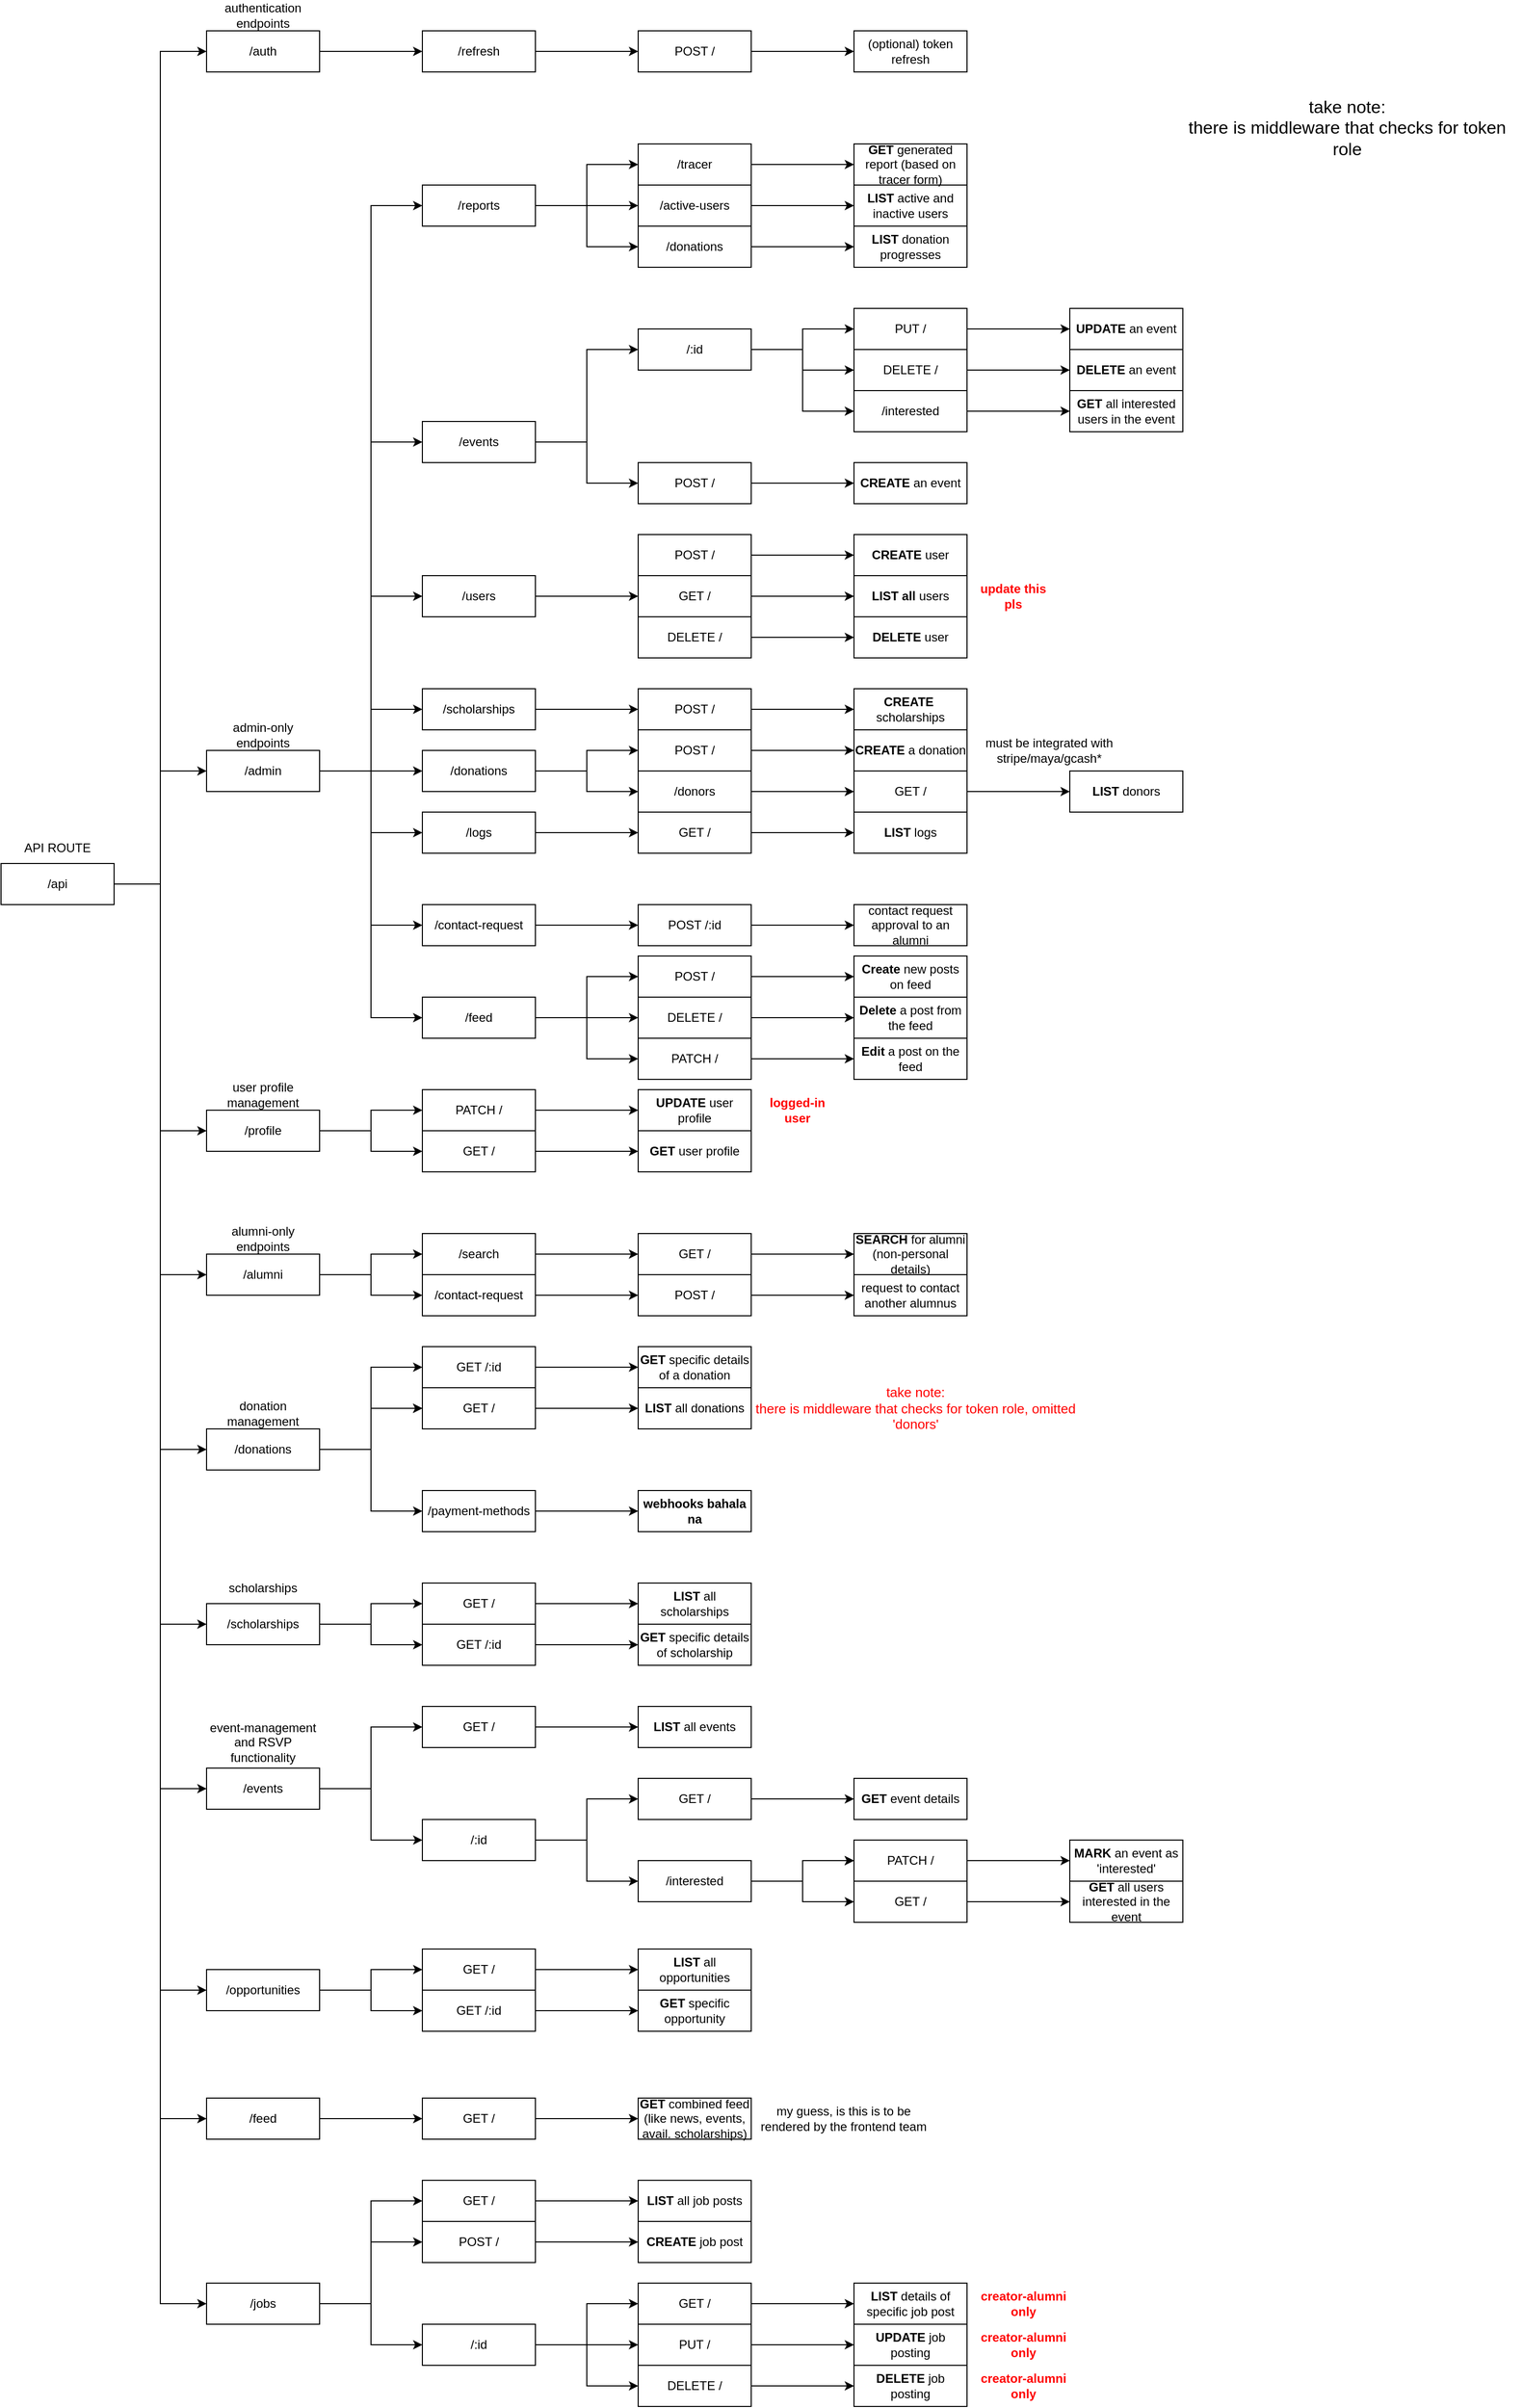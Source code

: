 <mxfile version="26.1.0">
  <diagram name="Page-1" id="yUIQEgfvc2s9LK88B_hY">
    <mxGraphModel grid="1" page="1" gridSize="10" guides="1" tooltips="1" connect="1" arrows="1" fold="1" pageScale="1" pageWidth="1169" pageHeight="1654" background="#ffffff" math="0" shadow="0">
      <root>
        <mxCell id="0" />
        <mxCell id="1" parent="0" />
        <mxCell id="hVGOTODoxINfF2BipViN-5" style="edgeStyle=orthogonalEdgeStyle;rounded=0;orthogonalLoop=1;jettySize=auto;html=1;entryX=0;entryY=0.5;entryDx=0;entryDy=0;" edge="1" parent="1" source="T10AydhiS3elsxW2Z5b7-1" target="hVGOTODoxINfF2BipViN-4">
          <mxGeometry relative="1" as="geometry" />
        </mxCell>
        <mxCell id="hVGOTODoxINfF2BipViN-11" style="edgeStyle=orthogonalEdgeStyle;rounded=0;orthogonalLoop=1;jettySize=auto;html=1;entryX=0;entryY=0.5;entryDx=0;entryDy=0;" edge="1" parent="1" source="T10AydhiS3elsxW2Z5b7-1" target="hVGOTODoxINfF2BipViN-10">
          <mxGeometry relative="1" as="geometry" />
        </mxCell>
        <mxCell id="hVGOTODoxINfF2BipViN-37" style="edgeStyle=orthogonalEdgeStyle;rounded=0;orthogonalLoop=1;jettySize=auto;html=1;entryX=0;entryY=0.5;entryDx=0;entryDy=0;" edge="1" parent="1" source="T10AydhiS3elsxW2Z5b7-1" target="hVGOTODoxINfF2BipViN-36">
          <mxGeometry relative="1" as="geometry" />
        </mxCell>
        <mxCell id="hVGOTODoxINfF2BipViN-50" style="edgeStyle=orthogonalEdgeStyle;rounded=0;orthogonalLoop=1;jettySize=auto;html=1;entryX=0;entryY=0.5;entryDx=0;entryDy=0;" edge="1" parent="1" source="T10AydhiS3elsxW2Z5b7-1" target="hVGOTODoxINfF2BipViN-49">
          <mxGeometry relative="1" as="geometry" />
        </mxCell>
        <mxCell id="hVGOTODoxINfF2BipViN-64" style="edgeStyle=orthogonalEdgeStyle;rounded=0;orthogonalLoop=1;jettySize=auto;html=1;entryX=0;entryY=0.5;entryDx=0;entryDy=0;" edge="1" parent="1" source="T10AydhiS3elsxW2Z5b7-1" target="hVGOTODoxINfF2BipViN-63">
          <mxGeometry relative="1" as="geometry" />
        </mxCell>
        <mxCell id="hVGOTODoxINfF2BipViN-71" style="edgeStyle=orthogonalEdgeStyle;rounded=0;orthogonalLoop=1;jettySize=auto;html=1;entryX=0;entryY=0.5;entryDx=0;entryDy=0;" edge="1" parent="1" source="T10AydhiS3elsxW2Z5b7-1" target="hVGOTODoxINfF2BipViN-70">
          <mxGeometry relative="1" as="geometry" />
        </mxCell>
        <mxCell id="hVGOTODoxINfF2BipViN-77" style="edgeStyle=orthogonalEdgeStyle;rounded=0;orthogonalLoop=1;jettySize=auto;html=1;entryX=0;entryY=0.5;entryDx=0;entryDy=0;" edge="1" parent="1" source="T10AydhiS3elsxW2Z5b7-1" target="hVGOTODoxINfF2BipViN-76">
          <mxGeometry relative="1" as="geometry" />
        </mxCell>
        <mxCell id="hVGOTODoxINfF2BipViN-131" style="edgeStyle=orthogonalEdgeStyle;rounded=0;orthogonalLoop=1;jettySize=auto;html=1;entryX=0;entryY=0.5;entryDx=0;entryDy=0;" edge="1" parent="1" source="T10AydhiS3elsxW2Z5b7-1" target="hVGOTODoxINfF2BipViN-130">
          <mxGeometry relative="1" as="geometry" />
        </mxCell>
        <mxCell id="UjGFcuD4_al9Obdkl1Zw-145" style="edgeStyle=orthogonalEdgeStyle;rounded=0;orthogonalLoop=1;jettySize=auto;html=1;entryX=0;entryY=0.5;entryDx=0;entryDy=0;" edge="1" parent="1" source="T10AydhiS3elsxW2Z5b7-1" target="UjGFcuD4_al9Obdkl1Zw-119">
          <mxGeometry relative="1" as="geometry" />
        </mxCell>
        <mxCell id="6eAS-rSXsgbbfSDariZx-42" style="edgeStyle=orthogonalEdgeStyle;rounded=0;orthogonalLoop=1;jettySize=auto;html=1;entryX=0;entryY=0.5;entryDx=0;entryDy=0;" edge="1" parent="1" source="T10AydhiS3elsxW2Z5b7-1" target="6eAS-rSXsgbbfSDariZx-41">
          <mxGeometry relative="1" as="geometry" />
        </mxCell>
        <mxCell id="T10AydhiS3elsxW2Z5b7-1" value="/api" style="rounded=0;whiteSpace=wrap;html=1;" vertex="1" parent="1">
          <mxGeometry x="-850" y="470" width="110" height="40" as="geometry" />
        </mxCell>
        <mxCell id="T10AydhiS3elsxW2Z5b7-48" value="API ROUTE" style="text;html=1;align=center;verticalAlign=middle;whiteSpace=wrap;rounded=0;" vertex="1" parent="1">
          <mxGeometry x="-840" y="440" width="90" height="30" as="geometry" />
        </mxCell>
        <mxCell id="hVGOTODoxINfF2BipViN-7" style="edgeStyle=orthogonalEdgeStyle;rounded=0;orthogonalLoop=1;jettySize=auto;html=1;entryX=0;entryY=0.5;entryDx=0;entryDy=0;" edge="1" parent="1" source="hVGOTODoxINfF2BipViN-4" target="hVGOTODoxINfF2BipViN-6">
          <mxGeometry relative="1" as="geometry" />
        </mxCell>
        <mxCell id="hVGOTODoxINfF2BipViN-4" value="/auth" style="rounded=0;whiteSpace=wrap;html=1;" vertex="1" parent="1">
          <mxGeometry x="-650" y="-340" width="110" height="40" as="geometry" />
        </mxCell>
        <mxCell id="hVGOTODoxINfF2BipViN-9" style="edgeStyle=orthogonalEdgeStyle;rounded=0;orthogonalLoop=1;jettySize=auto;html=1;entryX=0;entryY=0.5;entryDx=0;entryDy=0;" edge="1" parent="1" source="hVGOTODoxINfF2BipViN-6" target="hVGOTODoxINfF2BipViN-8">
          <mxGeometry relative="1" as="geometry" />
        </mxCell>
        <mxCell id="hVGOTODoxINfF2BipViN-6" value="/refresh" style="rounded=0;whiteSpace=wrap;html=1;" vertex="1" parent="1">
          <mxGeometry x="-440" y="-340" width="110" height="40" as="geometry" />
        </mxCell>
        <mxCell id="UjGFcuD4_al9Obdkl1Zw-31" style="edgeStyle=orthogonalEdgeStyle;rounded=0;orthogonalLoop=1;jettySize=auto;html=1;entryX=0;entryY=0.5;entryDx=0;entryDy=0;" edge="1" parent="1" source="hVGOTODoxINfF2BipViN-8" target="UjGFcuD4_al9Obdkl1Zw-19">
          <mxGeometry relative="1" as="geometry" />
        </mxCell>
        <mxCell id="hVGOTODoxINfF2BipViN-8" value="POST /" style="rounded=0;whiteSpace=wrap;html=1;" vertex="1" parent="1">
          <mxGeometry x="-230" y="-340" width="110" height="40" as="geometry" />
        </mxCell>
        <mxCell id="hVGOTODoxINfF2BipViN-18" style="edgeStyle=orthogonalEdgeStyle;rounded=0;orthogonalLoop=1;jettySize=auto;html=1;entryX=0;entryY=0.5;entryDx=0;entryDy=0;" edge="1" parent="1" source="hVGOTODoxINfF2BipViN-10" target="hVGOTODoxINfF2BipViN-14">
          <mxGeometry relative="1" as="geometry" />
        </mxCell>
        <mxCell id="hVGOTODoxINfF2BipViN-20" style="edgeStyle=orthogonalEdgeStyle;rounded=0;orthogonalLoop=1;jettySize=auto;html=1;entryX=0;entryY=0.5;entryDx=0;entryDy=0;" edge="1" parent="1" source="hVGOTODoxINfF2BipViN-10" target="hVGOTODoxINfF2BipViN-13">
          <mxGeometry relative="1" as="geometry" />
        </mxCell>
        <mxCell id="hVGOTODoxINfF2BipViN-21" style="edgeStyle=orthogonalEdgeStyle;rounded=0;orthogonalLoop=1;jettySize=auto;html=1;entryX=0;entryY=0.5;entryDx=0;entryDy=0;" edge="1" parent="1" source="hVGOTODoxINfF2BipViN-10" target="hVGOTODoxINfF2BipViN-16">
          <mxGeometry relative="1" as="geometry" />
        </mxCell>
        <mxCell id="hVGOTODoxINfF2BipViN-22" style="edgeStyle=orthogonalEdgeStyle;rounded=0;orthogonalLoop=1;jettySize=auto;html=1;entryX=0;entryY=0.5;entryDx=0;entryDy=0;" edge="1" parent="1" source="hVGOTODoxINfF2BipViN-10" target="hVGOTODoxINfF2BipViN-12">
          <mxGeometry relative="1" as="geometry" />
        </mxCell>
        <mxCell id="6eAS-rSXsgbbfSDariZx-20" style="edgeStyle=orthogonalEdgeStyle;rounded=0;orthogonalLoop=1;jettySize=auto;html=1;entryX=0;entryY=0.5;entryDx=0;entryDy=0;" edge="1" parent="1" source="hVGOTODoxINfF2BipViN-10" target="6eAS-rSXsgbbfSDariZx-12">
          <mxGeometry relative="1" as="geometry" />
        </mxCell>
        <mxCell id="6eAS-rSXsgbbfSDariZx-58" style="edgeStyle=orthogonalEdgeStyle;rounded=0;orthogonalLoop=1;jettySize=auto;html=1;entryX=0;entryY=0.5;entryDx=0;entryDy=0;" edge="1" parent="1" source="hVGOTODoxINfF2BipViN-10" target="m8gKNEmONUlcwkdyX2eR-1">
          <mxGeometry relative="1" as="geometry" />
        </mxCell>
        <mxCell id="6eAS-rSXsgbbfSDariZx-102" style="edgeStyle=orthogonalEdgeStyle;rounded=0;orthogonalLoop=1;jettySize=auto;html=1;entryX=0;entryY=0.5;entryDx=0;entryDy=0;" edge="1" parent="1" source="hVGOTODoxINfF2BipViN-10" target="hVGOTODoxINfF2BipViN-29">
          <mxGeometry relative="1" as="geometry" />
        </mxCell>
        <mxCell id="hVGOTODoxINfF2BipViN-10" value="/admin" style="rounded=0;whiteSpace=wrap;html=1;" vertex="1" parent="1">
          <mxGeometry x="-650" y="360" width="110" height="40" as="geometry" />
        </mxCell>
        <mxCell id="hVGOTODoxINfF2BipViN-30" style="edgeStyle=orthogonalEdgeStyle;rounded=0;orthogonalLoop=1;jettySize=auto;html=1;entryX=0;entryY=0.5;entryDx=0;entryDy=0;" edge="1" parent="1" source="hVGOTODoxINfF2BipViN-12" target="hVGOTODoxINfF2BipViN-24">
          <mxGeometry relative="1" as="geometry" />
        </mxCell>
        <mxCell id="hVGOTODoxINfF2BipViN-12" value="/users" style="rounded=0;whiteSpace=wrap;html=1;" vertex="1" parent="1">
          <mxGeometry x="-440" y="190" width="110" height="40" as="geometry" />
        </mxCell>
        <mxCell id="hVGOTODoxINfF2BipViN-31" style="edgeStyle=orthogonalEdgeStyle;rounded=0;orthogonalLoop=1;jettySize=auto;html=1;entryX=0;entryY=0.5;entryDx=0;entryDy=0;" edge="1" parent="1" source="hVGOTODoxINfF2BipViN-13" target="hVGOTODoxINfF2BipViN-25">
          <mxGeometry relative="1" as="geometry" />
        </mxCell>
        <mxCell id="hVGOTODoxINfF2BipViN-13" value="/scholarships" style="rounded=0;whiteSpace=wrap;html=1;" vertex="1" parent="1">
          <mxGeometry x="-440" y="300" width="110" height="40" as="geometry" />
        </mxCell>
        <mxCell id="hVGOTODoxINfF2BipViN-32" style="edgeStyle=orthogonalEdgeStyle;rounded=0;orthogonalLoop=1;jettySize=auto;html=1;entryX=0;entryY=0.5;entryDx=0;entryDy=0;" edge="1" parent="1" source="hVGOTODoxINfF2BipViN-14" target="hVGOTODoxINfF2BipViN-26">
          <mxGeometry relative="1" as="geometry">
            <Array as="points">
              <mxPoint x="-280" y="380" />
              <mxPoint x="-280" y="360" />
            </Array>
          </mxGeometry>
        </mxCell>
        <mxCell id="6eAS-rSXsgbbfSDariZx-32" value="" style="edgeStyle=orthogonalEdgeStyle;rounded=0;orthogonalLoop=1;jettySize=auto;html=1;" edge="1" parent="1" source="hVGOTODoxINfF2BipViN-14" target="uroW6-iMwtDGp5xmQX57-1">
          <mxGeometry relative="1" as="geometry" />
        </mxCell>
        <mxCell id="hVGOTODoxINfF2BipViN-14" value="/donations" style="rounded=0;whiteSpace=wrap;html=1;" vertex="1" parent="1">
          <mxGeometry x="-440" y="360" width="110" height="40" as="geometry" />
        </mxCell>
        <mxCell id="6eAS-rSXsgbbfSDariZx-34" style="edgeStyle=orthogonalEdgeStyle;rounded=0;orthogonalLoop=1;jettySize=auto;html=1;" edge="1" parent="1" source="hVGOTODoxINfF2BipViN-16" target="hVGOTODoxINfF2BipViN-28">
          <mxGeometry relative="1" as="geometry" />
        </mxCell>
        <mxCell id="hVGOTODoxINfF2BipViN-16" value="/logs" style="rounded=0;whiteSpace=wrap;html=1;" vertex="1" parent="1">
          <mxGeometry x="-440" y="420" width="110" height="40" as="geometry" />
        </mxCell>
        <mxCell id="UjGFcuD4_al9Obdkl1Zw-26" style="edgeStyle=orthogonalEdgeStyle;rounded=0;orthogonalLoop=1;jettySize=auto;html=1;entryX=0;entryY=0.5;entryDx=0;entryDy=0;" edge="1" parent="1" source="hVGOTODoxINfF2BipViN-24" target="UjGFcuD4_al9Obdkl1Zw-21">
          <mxGeometry relative="1" as="geometry" />
        </mxCell>
        <mxCell id="hVGOTODoxINfF2BipViN-24" value="GET /" style="rounded=0;whiteSpace=wrap;html=1;" vertex="1" parent="1">
          <mxGeometry x="-230" y="190" width="110" height="40" as="geometry" />
        </mxCell>
        <mxCell id="UjGFcuD4_al9Obdkl1Zw-27" style="edgeStyle=orthogonalEdgeStyle;rounded=0;orthogonalLoop=1;jettySize=auto;html=1;entryX=0;entryY=0.5;entryDx=0;entryDy=0;" edge="1" parent="1" source="hVGOTODoxINfF2BipViN-25" target="UjGFcuD4_al9Obdkl1Zw-22">
          <mxGeometry relative="1" as="geometry" />
        </mxCell>
        <mxCell id="hVGOTODoxINfF2BipViN-25" value="POST /" style="rounded=0;whiteSpace=wrap;html=1;" vertex="1" parent="1">
          <mxGeometry x="-230" y="300" width="110" height="40" as="geometry" />
        </mxCell>
        <mxCell id="UjGFcuD4_al9Obdkl1Zw-28" style="edgeStyle=orthogonalEdgeStyle;rounded=0;orthogonalLoop=1;jettySize=auto;html=1;entryX=0;entryY=0.5;entryDx=0;entryDy=0;" edge="1" parent="1" source="hVGOTODoxINfF2BipViN-26" target="UjGFcuD4_al9Obdkl1Zw-23">
          <mxGeometry relative="1" as="geometry" />
        </mxCell>
        <mxCell id="hVGOTODoxINfF2BipViN-26" value="POST /" style="rounded=0;whiteSpace=wrap;html=1;" vertex="1" parent="1">
          <mxGeometry x="-230" y="340" width="110" height="40" as="geometry" />
        </mxCell>
        <mxCell id="UjGFcuD4_al9Obdkl1Zw-29" style="edgeStyle=orthogonalEdgeStyle;rounded=0;orthogonalLoop=1;jettySize=auto;html=1;entryX=0;entryY=0.5;entryDx=0;entryDy=0;" edge="1" parent="1" source="hVGOTODoxINfF2BipViN-27" target="UjGFcuD4_al9Obdkl1Zw-24">
          <mxGeometry relative="1" as="geometry" />
        </mxCell>
        <mxCell id="hVGOTODoxINfF2BipViN-27" value="GET /" style="rounded=0;whiteSpace=wrap;html=1;" vertex="1" parent="1">
          <mxGeometry x="-20" y="380" width="110" height="40" as="geometry" />
        </mxCell>
        <mxCell id="UjGFcuD4_al9Obdkl1Zw-30" style="edgeStyle=orthogonalEdgeStyle;rounded=0;orthogonalLoop=1;jettySize=auto;html=1;entryX=0;entryY=0.5;entryDx=0;entryDy=0;" edge="1" parent="1" source="hVGOTODoxINfF2BipViN-28" target="UjGFcuD4_al9Obdkl1Zw-25">
          <mxGeometry relative="1" as="geometry" />
        </mxCell>
        <mxCell id="hVGOTODoxINfF2BipViN-28" value="GET /" style="rounded=0;whiteSpace=wrap;html=1;" vertex="1" parent="1">
          <mxGeometry x="-230" y="420" width="110" height="40" as="geometry" />
        </mxCell>
        <mxCell id="UjGFcuD4_al9Obdkl1Zw-17" style="edgeStyle=orthogonalEdgeStyle;rounded=0;orthogonalLoop=1;jettySize=auto;html=1;" edge="1" parent="1" source="hVGOTODoxINfF2BipViN-29" target="UjGFcuD4_al9Obdkl1Zw-15">
          <mxGeometry relative="1" as="geometry" />
        </mxCell>
        <mxCell id="hVGOTODoxINfF2BipViN-29" value="/contact-request" style="rounded=0;whiteSpace=wrap;html=1;" vertex="1" parent="1">
          <mxGeometry x="-440" y="510" width="110" height="40" as="geometry" />
        </mxCell>
        <mxCell id="6eAS-rSXsgbbfSDariZx-72" style="edgeStyle=orthogonalEdgeStyle;rounded=0;orthogonalLoop=1;jettySize=auto;html=1;entryX=0;entryY=0.5;entryDx=0;entryDy=0;" edge="1" parent="1" source="hVGOTODoxINfF2BipViN-36" target="hVGOTODoxINfF2BipViN-45">
          <mxGeometry relative="1" as="geometry" />
        </mxCell>
        <mxCell id="6eAS-rSXsgbbfSDariZx-73" style="edgeStyle=orthogonalEdgeStyle;rounded=0;orthogonalLoop=1;jettySize=auto;html=1;entryX=0;entryY=0.5;entryDx=0;entryDy=0;" edge="1" parent="1" source="hVGOTODoxINfF2BipViN-36" target="6eAS-rSXsgbbfSDariZx-38">
          <mxGeometry relative="1" as="geometry" />
        </mxCell>
        <mxCell id="hVGOTODoxINfF2BipViN-36" value="/profile" style="rounded=0;whiteSpace=wrap;html=1;" vertex="1" parent="1">
          <mxGeometry x="-650" y="710" width="110" height="40" as="geometry" />
        </mxCell>
        <mxCell id="hVGOTODoxINfF2BipViN-38" value="authentication endpoints" style="text;html=1;align=center;verticalAlign=middle;whiteSpace=wrap;rounded=0;" vertex="1" parent="1">
          <mxGeometry x="-640" y="-370" width="90" height="30" as="geometry" />
        </mxCell>
        <mxCell id="hVGOTODoxINfF2BipViN-39" value="admin-only endpoints" style="text;html=1;align=center;verticalAlign=middle;whiteSpace=wrap;rounded=0;" vertex="1" parent="1">
          <mxGeometry x="-640" y="330" width="90" height="30" as="geometry" />
        </mxCell>
        <mxCell id="hVGOTODoxINfF2BipViN-40" value="user profile management" style="text;html=1;align=center;verticalAlign=middle;whiteSpace=wrap;rounded=0;" vertex="1" parent="1">
          <mxGeometry x="-640" y="680" width="90" height="30" as="geometry" />
        </mxCell>
        <mxCell id="UjGFcuD4_al9Obdkl1Zw-36" value="" style="edgeStyle=orthogonalEdgeStyle;rounded=0;orthogonalLoop=1;jettySize=auto;html=1;" edge="1" parent="1" source="hVGOTODoxINfF2BipViN-45" target="UjGFcuD4_al9Obdkl1Zw-34">
          <mxGeometry relative="1" as="geometry" />
        </mxCell>
        <mxCell id="hVGOTODoxINfF2BipViN-45" value="PATCH /" style="rounded=0;whiteSpace=wrap;html=1;" vertex="1" parent="1">
          <mxGeometry x="-440" y="690" width="110" height="40" as="geometry" />
        </mxCell>
        <mxCell id="hVGOTODoxINfF2BipViN-56" value="" style="edgeStyle=orthogonalEdgeStyle;rounded=0;orthogonalLoop=1;jettySize=auto;html=1;" edge="1" parent="1" source="hVGOTODoxINfF2BipViN-49" target="hVGOTODoxINfF2BipViN-52">
          <mxGeometry relative="1" as="geometry" />
        </mxCell>
        <mxCell id="hVGOTODoxINfF2BipViN-57" style="edgeStyle=orthogonalEdgeStyle;rounded=0;orthogonalLoop=1;jettySize=auto;html=1;entryX=0;entryY=0.5;entryDx=0;entryDy=0;" edge="1" parent="1" source="hVGOTODoxINfF2BipViN-49" target="hVGOTODoxINfF2BipViN-51">
          <mxGeometry relative="1" as="geometry" />
        </mxCell>
        <mxCell id="hVGOTODoxINfF2BipViN-49" value="/alumni" style="rounded=0;whiteSpace=wrap;html=1;" vertex="1" parent="1">
          <mxGeometry x="-650" y="850" width="110" height="40" as="geometry" />
        </mxCell>
        <mxCell id="hVGOTODoxINfF2BipViN-59" value="" style="edgeStyle=orthogonalEdgeStyle;rounded=0;orthogonalLoop=1;jettySize=auto;html=1;" edge="1" parent="1" source="hVGOTODoxINfF2BipViN-51" target="hVGOTODoxINfF2BipViN-58">
          <mxGeometry relative="1" as="geometry" />
        </mxCell>
        <mxCell id="hVGOTODoxINfF2BipViN-51" value="/search" style="rounded=0;whiteSpace=wrap;html=1;" vertex="1" parent="1">
          <mxGeometry x="-440" y="830" width="110" height="40" as="geometry" />
        </mxCell>
        <mxCell id="hVGOTODoxINfF2BipViN-62" value="" style="edgeStyle=orthogonalEdgeStyle;rounded=0;orthogonalLoop=1;jettySize=auto;html=1;" edge="1" parent="1" source="hVGOTODoxINfF2BipViN-52" target="hVGOTODoxINfF2BipViN-61">
          <mxGeometry relative="1" as="geometry" />
        </mxCell>
        <mxCell id="hVGOTODoxINfF2BipViN-52" value="/contact-request" style="rounded=0;whiteSpace=wrap;html=1;" vertex="1" parent="1">
          <mxGeometry x="-440" y="870" width="110" height="40" as="geometry" />
        </mxCell>
        <mxCell id="UjGFcuD4_al9Obdkl1Zw-39" style="edgeStyle=orthogonalEdgeStyle;rounded=0;orthogonalLoop=1;jettySize=auto;html=1;entryX=0;entryY=0.5;entryDx=0;entryDy=0;" edge="1" parent="1" source="hVGOTODoxINfF2BipViN-58" target="hVGOTODoxINfF2BipViN-101">
          <mxGeometry relative="1" as="geometry" />
        </mxCell>
        <mxCell id="hVGOTODoxINfF2BipViN-58" value="GET /" style="rounded=0;whiteSpace=wrap;html=1;" vertex="1" parent="1">
          <mxGeometry x="-230" y="830" width="110" height="40" as="geometry" />
        </mxCell>
        <mxCell id="UjGFcuD4_al9Obdkl1Zw-41" style="edgeStyle=orthogonalEdgeStyle;rounded=0;orthogonalLoop=1;jettySize=auto;html=1;entryX=0;entryY=0.5;entryDx=0;entryDy=0;" edge="1" parent="1" source="hVGOTODoxINfF2BipViN-61" target="UjGFcuD4_al9Obdkl1Zw-40">
          <mxGeometry relative="1" as="geometry" />
        </mxCell>
        <mxCell id="hVGOTODoxINfF2BipViN-61" value="POST /" style="rounded=0;whiteSpace=wrap;html=1;" vertex="1" parent="1">
          <mxGeometry x="-230" y="870" width="110" height="40" as="geometry" />
        </mxCell>
        <mxCell id="hVGOTODoxINfF2BipViN-68" style="edgeStyle=orthogonalEdgeStyle;rounded=0;orthogonalLoop=1;jettySize=auto;html=1;entryX=0;entryY=0.5;entryDx=0;entryDy=0;" edge="1" parent="1" source="hVGOTODoxINfF2BipViN-63" target="hVGOTODoxINfF2BipViN-67">
          <mxGeometry relative="1" as="geometry" />
        </mxCell>
        <mxCell id="UjGFcuD4_al9Obdkl1Zw-50" style="edgeStyle=orthogonalEdgeStyle;rounded=0;orthogonalLoop=1;jettySize=auto;html=1;entryX=0;entryY=0.5;entryDx=0;entryDy=0;" edge="1" parent="1" source="hVGOTODoxINfF2BipViN-63" target="UjGFcuD4_al9Obdkl1Zw-49">
          <mxGeometry relative="1" as="geometry" />
        </mxCell>
        <mxCell id="6eAS-rSXsgbbfSDariZx-4" value="" style="edgeStyle=orthogonalEdgeStyle;rounded=0;orthogonalLoop=1;jettySize=auto;html=1;" edge="1" parent="1" source="hVGOTODoxINfF2BipViN-63" target="UjGFcuD4_al9Obdkl1Zw-49">
          <mxGeometry relative="1" as="geometry" />
        </mxCell>
        <mxCell id="6eAS-rSXsgbbfSDariZx-53" style="edgeStyle=orthogonalEdgeStyle;rounded=0;orthogonalLoop=1;jettySize=auto;html=1;entryX=0;entryY=0.5;entryDx=0;entryDy=0;" edge="1" parent="1" source="hVGOTODoxINfF2BipViN-63" target="6eAS-rSXsgbbfSDariZx-3">
          <mxGeometry relative="1" as="geometry" />
        </mxCell>
        <mxCell id="hVGOTODoxINfF2BipViN-63" value="/donations" style="rounded=0;whiteSpace=wrap;html=1;" vertex="1" parent="1">
          <mxGeometry x="-650" y="1020" width="110" height="40" as="geometry" />
        </mxCell>
        <mxCell id="UjGFcuD4_al9Obdkl1Zw-47" value="" style="edgeStyle=orthogonalEdgeStyle;rounded=0;orthogonalLoop=1;jettySize=auto;html=1;" edge="1" parent="1" source="hVGOTODoxINfF2BipViN-67" target="UjGFcuD4_al9Obdkl1Zw-46">
          <mxGeometry relative="1" as="geometry" />
        </mxCell>
        <mxCell id="hVGOTODoxINfF2BipViN-67" value="GET /:id" style="rounded=0;whiteSpace=wrap;html=1;" vertex="1" parent="1">
          <mxGeometry x="-440" y="940" width="110" height="40" as="geometry" />
        </mxCell>
        <mxCell id="hVGOTODoxINfF2BipViN-74" style="edgeStyle=orthogonalEdgeStyle;rounded=0;orthogonalLoop=1;jettySize=auto;html=1;" edge="1" parent="1" source="hVGOTODoxINfF2BipViN-70" target="hVGOTODoxINfF2BipViN-72">
          <mxGeometry relative="1" as="geometry" />
        </mxCell>
        <mxCell id="hVGOTODoxINfF2BipViN-75" style="edgeStyle=orthogonalEdgeStyle;rounded=0;orthogonalLoop=1;jettySize=auto;html=1;" edge="1" parent="1" source="hVGOTODoxINfF2BipViN-70" target="hVGOTODoxINfF2BipViN-73">
          <mxGeometry relative="1" as="geometry" />
        </mxCell>
        <mxCell id="hVGOTODoxINfF2BipViN-70" value="/scholarships" style="rounded=0;whiteSpace=wrap;html=1;" vertex="1" parent="1">
          <mxGeometry x="-650" y="1190" width="110" height="40" as="geometry" />
        </mxCell>
        <mxCell id="UjGFcuD4_al9Obdkl1Zw-58" value="" style="edgeStyle=orthogonalEdgeStyle;rounded=0;orthogonalLoop=1;jettySize=auto;html=1;" edge="1" parent="1" source="hVGOTODoxINfF2BipViN-72" target="UjGFcuD4_al9Obdkl1Zw-57">
          <mxGeometry relative="1" as="geometry" />
        </mxCell>
        <mxCell id="hVGOTODoxINfF2BipViN-72" value="GET /" style="rounded=0;whiteSpace=wrap;html=1;" vertex="1" parent="1">
          <mxGeometry x="-440" y="1170" width="110" height="40" as="geometry" />
        </mxCell>
        <mxCell id="UjGFcuD4_al9Obdkl1Zw-60" style="edgeStyle=orthogonalEdgeStyle;rounded=0;orthogonalLoop=1;jettySize=auto;html=1;entryX=0;entryY=0.5;entryDx=0;entryDy=0;" edge="1" parent="1" source="hVGOTODoxINfF2BipViN-73" target="UjGFcuD4_al9Obdkl1Zw-59">
          <mxGeometry relative="1" as="geometry" />
        </mxCell>
        <mxCell id="hVGOTODoxINfF2BipViN-73" value="GET /:id" style="rounded=0;whiteSpace=wrap;html=1;" vertex="1" parent="1">
          <mxGeometry x="-440" y="1210" width="110" height="40" as="geometry" />
        </mxCell>
        <mxCell id="hVGOTODoxINfF2BipViN-82" value="" style="edgeStyle=orthogonalEdgeStyle;rounded=0;orthogonalLoop=1;jettySize=auto;html=1;entryX=0;entryY=0.5;entryDx=0;entryDy=0;" edge="1" parent="1" source="hVGOTODoxINfF2BipViN-76" target="hVGOTODoxINfF2BipViN-81">
          <mxGeometry relative="1" as="geometry" />
        </mxCell>
        <mxCell id="hVGOTODoxINfF2BipViN-84" style="edgeStyle=orthogonalEdgeStyle;rounded=0;orthogonalLoop=1;jettySize=auto;html=1;entryX=0;entryY=0.5;entryDx=0;entryDy=0;" edge="1" parent="1" source="hVGOTODoxINfF2BipViN-76" target="hVGOTODoxINfF2BipViN-79">
          <mxGeometry relative="1" as="geometry">
            <Array as="points">
              <mxPoint x="-490" y="1370" />
              <mxPoint x="-490" y="1310" />
            </Array>
          </mxGeometry>
        </mxCell>
        <mxCell id="hVGOTODoxINfF2BipViN-76" value="/events" style="rounded=0;whiteSpace=wrap;html=1;" vertex="1" parent="1">
          <mxGeometry x="-650" y="1350" width="110" height="40" as="geometry" />
        </mxCell>
        <mxCell id="hVGOTODoxINfF2BipViN-78" value="event-management and RSVP functionality" style="text;html=1;align=center;verticalAlign=middle;whiteSpace=wrap;rounded=0;" vertex="1" parent="1">
          <mxGeometry x="-650" y="1300" width="110" height="50" as="geometry" />
        </mxCell>
        <mxCell id="UjGFcuD4_al9Obdkl1Zw-62" value="" style="edgeStyle=orthogonalEdgeStyle;rounded=0;orthogonalLoop=1;jettySize=auto;html=1;" edge="1" parent="1" source="hVGOTODoxINfF2BipViN-79" target="UjGFcuD4_al9Obdkl1Zw-61">
          <mxGeometry relative="1" as="geometry" />
        </mxCell>
        <mxCell id="hVGOTODoxINfF2BipViN-79" value="GET /" style="rounded=0;whiteSpace=wrap;html=1;" vertex="1" parent="1">
          <mxGeometry x="-440" y="1290" width="110" height="40" as="geometry" />
        </mxCell>
        <mxCell id="hVGOTODoxINfF2BipViN-96" style="edgeStyle=orthogonalEdgeStyle;rounded=0;orthogonalLoop=1;jettySize=auto;html=1;entryX=0;entryY=0.5;entryDx=0;entryDy=0;" edge="1" parent="1" source="hVGOTODoxINfF2BipViN-81" target="hVGOTODoxINfF2BipViN-90">
          <mxGeometry relative="1" as="geometry" />
        </mxCell>
        <mxCell id="hVGOTODoxINfF2BipViN-100" style="edgeStyle=orthogonalEdgeStyle;rounded=0;orthogonalLoop=1;jettySize=auto;html=1;entryX=0;entryY=0.5;entryDx=0;entryDy=0;" edge="1" parent="1" source="hVGOTODoxINfF2BipViN-81" target="hVGOTODoxINfF2BipViN-93">
          <mxGeometry relative="1" as="geometry" />
        </mxCell>
        <mxCell id="hVGOTODoxINfF2BipViN-81" value="/:id" style="rounded=0;whiteSpace=wrap;html=1;" vertex="1" parent="1">
          <mxGeometry x="-440" y="1400" width="110" height="40" as="geometry" />
        </mxCell>
        <mxCell id="UjGFcuD4_al9Obdkl1Zw-91" style="edgeStyle=orthogonalEdgeStyle;rounded=0;orthogonalLoop=1;jettySize=auto;html=1;entryX=0;entryY=0.5;entryDx=0;entryDy=0;" edge="1" parent="1" source="hVGOTODoxINfF2BipViN-90" target="UjGFcuD4_al9Obdkl1Zw-90">
          <mxGeometry relative="1" as="geometry" />
        </mxCell>
        <mxCell id="hVGOTODoxINfF2BipViN-90" value="GET /" style="rounded=0;whiteSpace=wrap;html=1;" vertex="1" parent="1">
          <mxGeometry x="-230" y="1360" width="110" height="40" as="geometry" />
        </mxCell>
        <mxCell id="hVGOTODoxINfF2BipViN-104" style="edgeStyle=orthogonalEdgeStyle;rounded=0;orthogonalLoop=1;jettySize=auto;html=1;entryX=0;entryY=0.5;entryDx=0;entryDy=0;" edge="1" parent="1" source="hVGOTODoxINfF2BipViN-93" target="hVGOTODoxINfF2BipViN-102">
          <mxGeometry relative="1" as="geometry" />
        </mxCell>
        <mxCell id="hVGOTODoxINfF2BipViN-105" value="" style="edgeStyle=orthogonalEdgeStyle;rounded=0;orthogonalLoop=1;jettySize=auto;html=1;" edge="1" parent="1" source="hVGOTODoxINfF2BipViN-93" target="hVGOTODoxINfF2BipViN-102">
          <mxGeometry relative="1" as="geometry" />
        </mxCell>
        <mxCell id="hVGOTODoxINfF2BipViN-107" style="edgeStyle=orthogonalEdgeStyle;rounded=0;orthogonalLoop=1;jettySize=auto;html=1;entryX=0;entryY=0.5;entryDx=0;entryDy=0;" edge="1" parent="1" source="hVGOTODoxINfF2BipViN-93" target="hVGOTODoxINfF2BipViN-106">
          <mxGeometry relative="1" as="geometry" />
        </mxCell>
        <mxCell id="hVGOTODoxINfF2BipViN-93" value="/interested" style="rounded=0;whiteSpace=wrap;html=1;" vertex="1" parent="1">
          <mxGeometry x="-230" y="1440" width="110" height="40" as="geometry" />
        </mxCell>
        <mxCell id="hVGOTODoxINfF2BipViN-101" value="&lt;b&gt;SEARCH&lt;/b&gt;&amp;nbsp;for alumni&lt;div&gt;(non-personal details)&lt;/div&gt;" style="rounded=0;whiteSpace=wrap;html=1;" vertex="1" parent="1">
          <mxGeometry x="-20" y="830" width="110" height="40" as="geometry" />
        </mxCell>
        <mxCell id="UjGFcuD4_al9Obdkl1Zw-97" value="" style="edgeStyle=orthogonalEdgeStyle;rounded=0;orthogonalLoop=1;jettySize=auto;html=1;" edge="1" parent="1" source="hVGOTODoxINfF2BipViN-102">
          <mxGeometry relative="1" as="geometry">
            <mxPoint x="190" y="1440" as="targetPoint" />
          </mxGeometry>
        </mxCell>
        <mxCell id="hVGOTODoxINfF2BipViN-102" value="PATCH /" style="rounded=0;whiteSpace=wrap;html=1;" vertex="1" parent="1">
          <mxGeometry x="-20" y="1420" width="110" height="40" as="geometry" />
        </mxCell>
        <mxCell id="UjGFcuD4_al9Obdkl1Zw-99" style="edgeStyle=orthogonalEdgeStyle;rounded=0;orthogonalLoop=1;jettySize=auto;html=1;entryX=0;entryY=0.5;entryDx=0;entryDy=0;" edge="1" parent="1" source="hVGOTODoxINfF2BipViN-106">
          <mxGeometry relative="1" as="geometry">
            <mxPoint x="190" y="1480" as="targetPoint" />
          </mxGeometry>
        </mxCell>
        <mxCell id="hVGOTODoxINfF2BipViN-106" value="GET /" style="rounded=0;whiteSpace=wrap;html=1;" vertex="1" parent="1">
          <mxGeometry x="-20" y="1460" width="110" height="40" as="geometry" />
        </mxCell>
        <mxCell id="UjGFcuD4_al9Obdkl1Zw-1" style="edgeStyle=orthogonalEdgeStyle;rounded=0;orthogonalLoop=1;jettySize=auto;html=1;entryX=0;entryY=0.5;entryDx=0;entryDy=0;" edge="1" parent="1" source="hVGOTODoxINfF2BipViN-130" target="hVGOTODoxINfF2BipViN-132">
          <mxGeometry relative="1" as="geometry" />
        </mxCell>
        <mxCell id="UjGFcuD4_al9Obdkl1Zw-5" style="edgeStyle=orthogonalEdgeStyle;rounded=0;orthogonalLoop=1;jettySize=auto;html=1;entryX=0;entryY=0.5;entryDx=0;entryDy=0;" edge="1" parent="1" source="hVGOTODoxINfF2BipViN-130" target="UjGFcuD4_al9Obdkl1Zw-2">
          <mxGeometry relative="1" as="geometry" />
        </mxCell>
        <mxCell id="UjGFcuD4_al9Obdkl1Zw-6" style="edgeStyle=orthogonalEdgeStyle;rounded=0;orthogonalLoop=1;jettySize=auto;html=1;entryX=0;entryY=0.5;entryDx=0;entryDy=0;" edge="1" parent="1" source="hVGOTODoxINfF2BipViN-130" target="UjGFcuD4_al9Obdkl1Zw-3">
          <mxGeometry relative="1" as="geometry" />
        </mxCell>
        <mxCell id="hVGOTODoxINfF2BipViN-130" value="/jobs" style="rounded=0;whiteSpace=wrap;html=1;" vertex="1" parent="1">
          <mxGeometry x="-650" y="1851" width="110" height="40" as="geometry" />
        </mxCell>
        <mxCell id="UjGFcuD4_al9Obdkl1Zw-133" style="edgeStyle=orthogonalEdgeStyle;rounded=0;orthogonalLoop=1;jettySize=auto;html=1;" edge="1" parent="1" source="hVGOTODoxINfF2BipViN-132" target="UjGFcuD4_al9Obdkl1Zw-129">
          <mxGeometry relative="1" as="geometry" />
        </mxCell>
        <mxCell id="hVGOTODoxINfF2BipViN-132" value="GET /" style="rounded=0;whiteSpace=wrap;html=1;" vertex="1" parent="1">
          <mxGeometry x="-440" y="1751" width="110" height="40" as="geometry" />
        </mxCell>
        <mxCell id="UjGFcuD4_al9Obdkl1Zw-134" style="edgeStyle=orthogonalEdgeStyle;rounded=0;orthogonalLoop=1;jettySize=auto;html=1;" edge="1" parent="1" source="UjGFcuD4_al9Obdkl1Zw-2" target="UjGFcuD4_al9Obdkl1Zw-130">
          <mxGeometry relative="1" as="geometry" />
        </mxCell>
        <mxCell id="UjGFcuD4_al9Obdkl1Zw-2" value="POST /" style="rounded=0;whiteSpace=wrap;html=1;" vertex="1" parent="1">
          <mxGeometry x="-440" y="1791" width="110" height="40" as="geometry" />
        </mxCell>
        <mxCell id="UjGFcuD4_al9Obdkl1Zw-12" style="edgeStyle=orthogonalEdgeStyle;rounded=0;orthogonalLoop=1;jettySize=auto;html=1;entryX=0;entryY=0.5;entryDx=0;entryDy=0;" edge="1" parent="1" source="UjGFcuD4_al9Obdkl1Zw-3" target="UjGFcuD4_al9Obdkl1Zw-9">
          <mxGeometry relative="1" as="geometry" />
        </mxCell>
        <mxCell id="UjGFcuD4_al9Obdkl1Zw-13" style="edgeStyle=orthogonalEdgeStyle;rounded=0;orthogonalLoop=1;jettySize=auto;html=1;entryX=0;entryY=0.5;entryDx=0;entryDy=0;" edge="1" parent="1" source="UjGFcuD4_al9Obdkl1Zw-3" target="UjGFcuD4_al9Obdkl1Zw-7">
          <mxGeometry relative="1" as="geometry" />
        </mxCell>
        <mxCell id="UjGFcuD4_al9Obdkl1Zw-14" style="edgeStyle=orthogonalEdgeStyle;rounded=0;orthogonalLoop=1;jettySize=auto;html=1;entryX=0;entryY=0.5;entryDx=0;entryDy=0;" edge="1" parent="1" source="UjGFcuD4_al9Obdkl1Zw-3" target="UjGFcuD4_al9Obdkl1Zw-10">
          <mxGeometry relative="1" as="geometry" />
        </mxCell>
        <mxCell id="UjGFcuD4_al9Obdkl1Zw-3" value="/:id" style="rounded=0;whiteSpace=wrap;html=1;" vertex="1" parent="1">
          <mxGeometry x="-440" y="1891" width="110" height="40" as="geometry" />
        </mxCell>
        <mxCell id="UjGFcuD4_al9Obdkl1Zw-136" style="edgeStyle=orthogonalEdgeStyle;rounded=0;orthogonalLoop=1;jettySize=auto;html=1;entryX=0;entryY=0.5;entryDx=0;entryDy=0;" edge="1" parent="1" source="UjGFcuD4_al9Obdkl1Zw-7" target="UjGFcuD4_al9Obdkl1Zw-135">
          <mxGeometry relative="1" as="geometry" />
        </mxCell>
        <mxCell id="UjGFcuD4_al9Obdkl1Zw-7" value="GET /" style="rounded=0;whiteSpace=wrap;html=1;" vertex="1" parent="1">
          <mxGeometry x="-230" y="1851" width="110" height="40" as="geometry" />
        </mxCell>
        <mxCell id="UjGFcuD4_al9Obdkl1Zw-138" style="edgeStyle=orthogonalEdgeStyle;rounded=0;orthogonalLoop=1;jettySize=auto;html=1;entryX=0;entryY=0.5;entryDx=0;entryDy=0;" edge="1" parent="1" source="UjGFcuD4_al9Obdkl1Zw-9" target="UjGFcuD4_al9Obdkl1Zw-137">
          <mxGeometry relative="1" as="geometry" />
        </mxCell>
        <mxCell id="UjGFcuD4_al9Obdkl1Zw-9" value="PUT /" style="rounded=0;whiteSpace=wrap;html=1;" vertex="1" parent="1">
          <mxGeometry x="-230" y="1891" width="110" height="40" as="geometry" />
        </mxCell>
        <mxCell id="UjGFcuD4_al9Obdkl1Zw-143" value="" style="edgeStyle=orthogonalEdgeStyle;rounded=0;orthogonalLoop=1;jettySize=auto;html=1;" edge="1" parent="1" source="UjGFcuD4_al9Obdkl1Zw-10" target="UjGFcuD4_al9Obdkl1Zw-142">
          <mxGeometry relative="1" as="geometry" />
        </mxCell>
        <mxCell id="UjGFcuD4_al9Obdkl1Zw-10" value="DELETE /" style="rounded=0;whiteSpace=wrap;html=1;" vertex="1" parent="1">
          <mxGeometry x="-230" y="1931" width="110" height="40" as="geometry" />
        </mxCell>
        <mxCell id="UjGFcuD4_al9Obdkl1Zw-33" style="edgeStyle=orthogonalEdgeStyle;rounded=0;orthogonalLoop=1;jettySize=auto;html=1;entryX=0;entryY=0.5;entryDx=0;entryDy=0;" edge="1" parent="1" source="UjGFcuD4_al9Obdkl1Zw-15" target="UjGFcuD4_al9Obdkl1Zw-32">
          <mxGeometry relative="1" as="geometry" />
        </mxCell>
        <mxCell id="UjGFcuD4_al9Obdkl1Zw-15" value="POST /:id" style="rounded=0;whiteSpace=wrap;html=1;" vertex="1" parent="1">
          <mxGeometry x="-230" y="510" width="110" height="40" as="geometry" />
        </mxCell>
        <mxCell id="UjGFcuD4_al9Obdkl1Zw-19" value="(optional) token refresh" style="rounded=0;whiteSpace=wrap;html=1;" vertex="1" parent="1">
          <mxGeometry x="-20" y="-340" width="110" height="40" as="geometry" />
        </mxCell>
        <mxCell id="UjGFcuD4_al9Obdkl1Zw-21" value="&lt;b&gt;LIST all&amp;nbsp;&lt;/b&gt;users" style="rounded=0;whiteSpace=wrap;html=1;" vertex="1" parent="1">
          <mxGeometry x="-20" y="190" width="110" height="40" as="geometry" />
        </mxCell>
        <mxCell id="UjGFcuD4_al9Obdkl1Zw-22" value="&lt;b&gt;CREATE&lt;/b&gt;&amp;nbsp;&lt;div&gt;scholarships&lt;/div&gt;" style="rounded=0;whiteSpace=wrap;html=1;" vertex="1" parent="1">
          <mxGeometry x="-20" y="300" width="110" height="40" as="geometry" />
        </mxCell>
        <mxCell id="UjGFcuD4_al9Obdkl1Zw-23" value="&lt;b&gt;CREATE&amp;nbsp;&lt;/b&gt;a donation" style="rounded=0;whiteSpace=wrap;html=1;" vertex="1" parent="1">
          <mxGeometry x="-20" y="340" width="110" height="40" as="geometry" />
        </mxCell>
        <mxCell id="UjGFcuD4_al9Obdkl1Zw-24" value="&lt;b&gt;LIST&lt;/b&gt;&amp;nbsp;donors" style="rounded=0;whiteSpace=wrap;html=1;" vertex="1" parent="1">
          <mxGeometry x="190" y="380" width="110" height="40" as="geometry" />
        </mxCell>
        <mxCell id="UjGFcuD4_al9Obdkl1Zw-25" value="&lt;b&gt;LIST&lt;/b&gt;&amp;nbsp;logs" style="rounded=0;whiteSpace=wrap;html=1;" vertex="1" parent="1">
          <mxGeometry x="-20" y="420" width="110" height="40" as="geometry" />
        </mxCell>
        <mxCell id="UjGFcuD4_al9Obdkl1Zw-32" value="contact request approval to an alumni" style="rounded=0;whiteSpace=wrap;html=1;" vertex="1" parent="1">
          <mxGeometry x="-20" y="510" width="110" height="40" as="geometry" />
        </mxCell>
        <mxCell id="UjGFcuD4_al9Obdkl1Zw-34" value="&lt;b&gt;UPDATE&lt;/b&gt;&amp;nbsp;user profile" style="rounded=0;whiteSpace=wrap;html=1;" vertex="1" parent="1">
          <mxGeometry x="-230" y="690" width="110" height="40" as="geometry" />
        </mxCell>
        <mxCell id="UjGFcuD4_al9Obdkl1Zw-40" value="request to contact another alumnus" style="rounded=0;whiteSpace=wrap;html=1;" vertex="1" parent="1">
          <mxGeometry x="-20" y="870" width="110" height="40" as="geometry" />
        </mxCell>
        <mxCell id="UjGFcuD4_al9Obdkl1Zw-46" value="&lt;b&gt;GET&lt;/b&gt;&amp;nbsp;specific details of a donation" style="rounded=0;whiteSpace=wrap;html=1;" vertex="1" parent="1">
          <mxGeometry x="-230" y="940" width="110" height="40" as="geometry" />
        </mxCell>
        <mxCell id="UjGFcuD4_al9Obdkl1Zw-52" style="edgeStyle=orthogonalEdgeStyle;rounded=0;orthogonalLoop=1;jettySize=auto;html=1;entryX=0;entryY=0.5;entryDx=0;entryDy=0;" edge="1" parent="1" source="UjGFcuD4_al9Obdkl1Zw-49" target="UjGFcuD4_al9Obdkl1Zw-51">
          <mxGeometry relative="1" as="geometry" />
        </mxCell>
        <mxCell id="UjGFcuD4_al9Obdkl1Zw-49" value="GET /" style="rounded=0;whiteSpace=wrap;html=1;" vertex="1" parent="1">
          <mxGeometry x="-440" y="980" width="110" height="40" as="geometry" />
        </mxCell>
        <mxCell id="UjGFcuD4_al9Obdkl1Zw-51" value="&lt;b&gt;LIST&lt;/b&gt;&amp;nbsp;all donations" style="rounded=0;whiteSpace=wrap;html=1;" vertex="1" parent="1">
          <mxGeometry x="-230" y="980" width="110" height="40" as="geometry" />
        </mxCell>
        <mxCell id="UjGFcuD4_al9Obdkl1Zw-53" value="alumni-only&lt;div&gt;endpoints&lt;/div&gt;" style="text;html=1;align=center;verticalAlign=middle;whiteSpace=wrap;rounded=0;" vertex="1" parent="1">
          <mxGeometry x="-640" y="820" width="90" height="30" as="geometry" />
        </mxCell>
        <mxCell id="UjGFcuD4_al9Obdkl1Zw-54" value="donation management" style="text;html=1;align=center;verticalAlign=middle;whiteSpace=wrap;rounded=0;" vertex="1" parent="1">
          <mxGeometry x="-640" y="990" width="90" height="30" as="geometry" />
        </mxCell>
        <mxCell id="UjGFcuD4_al9Obdkl1Zw-56" value="scholarships" style="text;html=1;align=center;verticalAlign=middle;whiteSpace=wrap;rounded=0;" vertex="1" parent="1">
          <mxGeometry x="-640" y="1160" width="90" height="30" as="geometry" />
        </mxCell>
        <mxCell id="UjGFcuD4_al9Obdkl1Zw-57" value="&lt;b&gt;LIST&lt;/b&gt;&amp;nbsp;all scholarships" style="rounded=0;whiteSpace=wrap;html=1;" vertex="1" parent="1">
          <mxGeometry x="-230" y="1170" width="110" height="40" as="geometry" />
        </mxCell>
        <mxCell id="UjGFcuD4_al9Obdkl1Zw-59" value="&lt;b&gt;GET&lt;/b&gt;&amp;nbsp;specific details of scholarship" style="rounded=0;whiteSpace=wrap;html=1;" vertex="1" parent="1">
          <mxGeometry x="-230" y="1210" width="110" height="40" as="geometry" />
        </mxCell>
        <mxCell id="UjGFcuD4_al9Obdkl1Zw-61" value="&lt;b&gt;LIST&lt;/b&gt;&amp;nbsp;all events" style="rounded=0;whiteSpace=wrap;html=1;" vertex="1" parent="1">
          <mxGeometry x="-230" y="1290" width="110" height="40" as="geometry" />
        </mxCell>
        <mxCell id="UjGFcuD4_al9Obdkl1Zw-73" style="edgeStyle=orthogonalEdgeStyle;rounded=0;orthogonalLoop=1;jettySize=auto;html=1;entryX=0;entryY=0.5;entryDx=0;entryDy=0;exitX=1;exitY=0.5;exitDx=0;exitDy=0;" edge="1" parent="1" source="hVGOTODoxINfF2BipViN-10" target="UjGFcuD4_al9Obdkl1Zw-75">
          <mxGeometry relative="1" as="geometry">
            <mxPoint x="-540" y="280" as="sourcePoint" />
          </mxGeometry>
        </mxCell>
        <mxCell id="UjGFcuD4_al9Obdkl1Zw-74" value="" style="edgeStyle=orthogonalEdgeStyle;rounded=0;orthogonalLoop=1;jettySize=auto;html=1;" edge="1" parent="1" source="UjGFcuD4_al9Obdkl1Zw-75" target="UjGFcuD4_al9Obdkl1Zw-76">
          <mxGeometry relative="1" as="geometry" />
        </mxCell>
        <mxCell id="UjGFcuD4_al9Obdkl1Zw-93" style="edgeStyle=orthogonalEdgeStyle;rounded=0;orthogonalLoop=1;jettySize=auto;html=1;entryX=0;entryY=0.5;entryDx=0;entryDy=0;" edge="1" parent="1" source="UjGFcuD4_al9Obdkl1Zw-75" target="UjGFcuD4_al9Obdkl1Zw-92">
          <mxGeometry relative="1" as="geometry" />
        </mxCell>
        <mxCell id="UjGFcuD4_al9Obdkl1Zw-75" value="/events" style="rounded=0;whiteSpace=wrap;html=1;" vertex="1" parent="1">
          <mxGeometry x="-440" y="40" width="110" height="40" as="geometry" />
        </mxCell>
        <mxCell id="UjGFcuD4_al9Obdkl1Zw-79" style="edgeStyle=orthogonalEdgeStyle;rounded=0;orthogonalLoop=1;jettySize=auto;html=1;" edge="1" parent="1" source="UjGFcuD4_al9Obdkl1Zw-76" target="UjGFcuD4_al9Obdkl1Zw-78">
          <mxGeometry relative="1" as="geometry" />
        </mxCell>
        <mxCell id="UjGFcuD4_al9Obdkl1Zw-76" value="POST /" style="rounded=0;whiteSpace=wrap;html=1;" vertex="1" parent="1">
          <mxGeometry x="-230" y="80" width="110" height="40" as="geometry" />
        </mxCell>
        <mxCell id="UjGFcuD4_al9Obdkl1Zw-78" value="&lt;b&gt;CREATE&lt;/b&gt;&amp;nbsp;an event" style="rounded=0;whiteSpace=wrap;html=1;" vertex="1" parent="1">
          <mxGeometry x="-20" y="80" width="110" height="40" as="geometry" />
        </mxCell>
        <mxCell id="UjGFcuD4_al9Obdkl1Zw-86" value="" style="edgeStyle=orthogonalEdgeStyle;rounded=0;orthogonalLoop=1;jettySize=auto;html=1;" edge="1" parent="1" source="UjGFcuD4_al9Obdkl1Zw-80" target="UjGFcuD4_al9Obdkl1Zw-85">
          <mxGeometry relative="1" as="geometry" />
        </mxCell>
        <mxCell id="UjGFcuD4_al9Obdkl1Zw-80" value="PUT /" style="rounded=0;whiteSpace=wrap;html=1;" vertex="1" parent="1">
          <mxGeometry x="-20" y="-70" width="110" height="40" as="geometry" />
        </mxCell>
        <mxCell id="UjGFcuD4_al9Obdkl1Zw-88" style="edgeStyle=orthogonalEdgeStyle;rounded=0;orthogonalLoop=1;jettySize=auto;html=1;entryX=0;entryY=0.5;entryDx=0;entryDy=0;" edge="1" parent="1" source="UjGFcuD4_al9Obdkl1Zw-81" target="UjGFcuD4_al9Obdkl1Zw-84">
          <mxGeometry relative="1" as="geometry" />
        </mxCell>
        <mxCell id="UjGFcuD4_al9Obdkl1Zw-81" value="DELETE /" style="rounded=0;whiteSpace=wrap;html=1;" vertex="1" parent="1">
          <mxGeometry x="-20" y="-30" width="110" height="40" as="geometry" />
        </mxCell>
        <mxCell id="UjGFcuD4_al9Obdkl1Zw-84" value="&lt;b&gt;DELETE&lt;/b&gt;&amp;nbsp;an event" style="rounded=0;whiteSpace=wrap;html=1;" vertex="1" parent="1">
          <mxGeometry x="190" y="-30" width="110" height="40" as="geometry" />
        </mxCell>
        <mxCell id="UjGFcuD4_al9Obdkl1Zw-85" value="&lt;b&gt;UPDATE&lt;/b&gt;&amp;nbsp;an event" style="rounded=0;whiteSpace=wrap;html=1;" vertex="1" parent="1">
          <mxGeometry x="190" y="-70" width="110" height="40" as="geometry" />
        </mxCell>
        <mxCell id="UjGFcuD4_al9Obdkl1Zw-90" value="&lt;b&gt;GET &lt;/b&gt;event details&lt;span style=&quot;color: rgba(0, 0, 0, 0); font-family: monospace; font-size: 0px; text-align: start; text-wrap-mode: nowrap;&quot;&gt;%3CmxGraphModel%3E%3Croot%3E%3CmxCell%20id%3D%220%22%2F%3E%3CmxCell%20id%3D%221%22%20parent%3D%220%22%2F%3E%3CmxCell%20id%3D%222%22%20value%3D%22%26lt%3Bb%26gt%3BLIST%26lt%3B%2Fb%26gt%3B%26amp%3Bnbsp%3Ball%20events%22%20style%3D%22rounded%3D0%3BwhiteSpace%3Dwrap%3Bhtml%3D1%3B%22%20vertex%3D%221%22%20parent%3D%221%22%3E%3CmxGeometry%20x%3D%22-230%22%20y%3D%221320%22%20width%3D%22110%22%20height%3D%2240%22%20as%3D%22geometry%22%2F%3E%3C%2FmxCell%3E%3C%2Froot%3E%3C%2FmxGraphModel%3E&lt;/span&gt;" style="rounded=0;whiteSpace=wrap;html=1;" vertex="1" parent="1">
          <mxGeometry x="-20" y="1360" width="110" height="40" as="geometry" />
        </mxCell>
        <mxCell id="UjGFcuD4_al9Obdkl1Zw-94" style="edgeStyle=orthogonalEdgeStyle;rounded=0;orthogonalLoop=1;jettySize=auto;html=1;" edge="1" parent="1" source="UjGFcuD4_al9Obdkl1Zw-92" target="UjGFcuD4_al9Obdkl1Zw-80">
          <mxGeometry relative="1" as="geometry" />
        </mxCell>
        <mxCell id="UjGFcuD4_al9Obdkl1Zw-95" style="edgeStyle=orthogonalEdgeStyle;rounded=0;orthogonalLoop=1;jettySize=auto;html=1;entryX=0;entryY=0.5;entryDx=0;entryDy=0;" edge="1" parent="1" source="UjGFcuD4_al9Obdkl1Zw-92" target="UjGFcuD4_al9Obdkl1Zw-81">
          <mxGeometry relative="1" as="geometry" />
        </mxCell>
        <mxCell id="6eAS-rSXsgbbfSDariZx-55" style="edgeStyle=orthogonalEdgeStyle;rounded=0;orthogonalLoop=1;jettySize=auto;html=1;entryX=0;entryY=0.5;entryDx=0;entryDy=0;" edge="1" parent="1" source="UjGFcuD4_al9Obdkl1Zw-92" target="6eAS-rSXsgbbfSDariZx-54">
          <mxGeometry relative="1" as="geometry" />
        </mxCell>
        <mxCell id="UjGFcuD4_al9Obdkl1Zw-92" value="/:id" style="rounded=0;whiteSpace=wrap;html=1;" vertex="1" parent="1">
          <mxGeometry x="-230" y="-50" width="110" height="40" as="geometry" />
        </mxCell>
        <mxCell id="UjGFcuD4_al9Obdkl1Zw-96" value="&lt;b&gt;MARK&lt;/b&gt;&amp;nbsp;an event as &#39;interested&#39;" style="rounded=0;whiteSpace=wrap;html=1;" vertex="1" parent="1">
          <mxGeometry x="190" y="1420" width="110" height="40" as="geometry" />
        </mxCell>
        <mxCell id="UjGFcuD4_al9Obdkl1Zw-98" value="&lt;b&gt;GET&lt;/b&gt;&amp;nbsp;all users interested in the event" style="rounded=0;whiteSpace=wrap;html=1;" vertex="1" parent="1">
          <mxGeometry x="190" y="1460" width="110" height="40" as="geometry" />
        </mxCell>
        <mxCell id="UjGFcuD4_al9Obdkl1Zw-124" style="edgeStyle=orthogonalEdgeStyle;rounded=0;orthogonalLoop=1;jettySize=auto;html=1;entryX=0;entryY=0.5;entryDx=0;entryDy=0;" edge="1" parent="1" source="UjGFcuD4_al9Obdkl1Zw-119" target="UjGFcuD4_al9Obdkl1Zw-123">
          <mxGeometry relative="1" as="geometry" />
        </mxCell>
        <mxCell id="UjGFcuD4_al9Obdkl1Zw-119" value="/feed" style="rounded=0;whiteSpace=wrap;html=1;" vertex="1" parent="1">
          <mxGeometry x="-650" y="1671" width="110" height="40" as="geometry" />
        </mxCell>
        <mxCell id="UjGFcuD4_al9Obdkl1Zw-126" style="edgeStyle=orthogonalEdgeStyle;rounded=0;orthogonalLoop=1;jettySize=auto;html=1;entryX=0;entryY=0.5;entryDx=0;entryDy=0;" edge="1" parent="1" source="UjGFcuD4_al9Obdkl1Zw-123" target="UjGFcuD4_al9Obdkl1Zw-125">
          <mxGeometry relative="1" as="geometry" />
        </mxCell>
        <mxCell id="UjGFcuD4_al9Obdkl1Zw-123" value="GET /" style="rounded=0;whiteSpace=wrap;html=1;" vertex="1" parent="1">
          <mxGeometry x="-440" y="1671" width="110" height="40" as="geometry" />
        </mxCell>
        <mxCell id="UjGFcuD4_al9Obdkl1Zw-125" value="&lt;b&gt;GET&lt;/b&gt;&amp;nbsp;combined feed (like news, events, avail. scholarships)" style="rounded=0;whiteSpace=wrap;html=1;" vertex="1" parent="1">
          <mxGeometry x="-230" y="1671" width="110" height="40" as="geometry" />
        </mxCell>
        <mxCell id="UjGFcuD4_al9Obdkl1Zw-127" value="my guess, is this is to be rendered by the frontend team" style="text;html=1;align=center;verticalAlign=middle;whiteSpace=wrap;rounded=0;" vertex="1" parent="1">
          <mxGeometry x="-120" y="1676" width="180" height="30" as="geometry" />
        </mxCell>
        <mxCell id="UjGFcuD4_al9Obdkl1Zw-129" value="&lt;b&gt;LIST&lt;/b&gt;&amp;nbsp;all job posts" style="rounded=0;whiteSpace=wrap;html=1;" vertex="1" parent="1">
          <mxGeometry x="-230" y="1751" width="110" height="40" as="geometry" />
        </mxCell>
        <mxCell id="UjGFcuD4_al9Obdkl1Zw-130" value="&lt;b&gt;CREATE&lt;/b&gt;&amp;nbsp;job post" style="rounded=0;whiteSpace=wrap;html=1;" vertex="1" parent="1">
          <mxGeometry x="-230" y="1791" width="110" height="40" as="geometry" />
        </mxCell>
        <mxCell id="UjGFcuD4_al9Obdkl1Zw-135" value="&lt;b&gt;LIST&lt;/b&gt;&amp;nbsp;details of specific job post" style="rounded=0;whiteSpace=wrap;html=1;" vertex="1" parent="1">
          <mxGeometry x="-20" y="1851" width="110" height="40" as="geometry" />
        </mxCell>
        <mxCell id="UjGFcuD4_al9Obdkl1Zw-137" value="&lt;b&gt;UPDATE&lt;/b&gt;&amp;nbsp;job posting" style="rounded=0;whiteSpace=wrap;html=1;" vertex="1" parent="1">
          <mxGeometry x="-20" y="1891" width="110" height="40" as="geometry" />
        </mxCell>
        <mxCell id="UjGFcuD4_al9Obdkl1Zw-140" value="&lt;font color=&quot;#ff0000&quot;&gt;&lt;b&gt;creator-alumni only&lt;/b&gt;&lt;/font&gt;" style="text;html=1;align=center;verticalAlign=middle;whiteSpace=wrap;rounded=0;" vertex="1" parent="1">
          <mxGeometry x="100" y="1896" width="90" height="30" as="geometry" />
        </mxCell>
        <mxCell id="UjGFcuD4_al9Obdkl1Zw-141" value="&lt;font color=&quot;#ff0000&quot;&gt;&lt;b&gt;creator-alumni only&lt;/b&gt;&lt;/font&gt;" style="text;html=1;align=center;verticalAlign=middle;whiteSpace=wrap;rounded=0;" vertex="1" parent="1">
          <mxGeometry x="100" y="1856" width="90" height="30" as="geometry" />
        </mxCell>
        <mxCell id="UjGFcuD4_al9Obdkl1Zw-142" value="&lt;b&gt;DELETE &lt;/b&gt;job posting&lt;span style=&quot;color: rgba(0, 0, 0, 0); font-family: monospace; font-size: 0px; text-align: start; text-wrap-mode: nowrap;&quot;&gt;%3CmxGraphModel%3E%3Croot%3E%3CmxCell%20id%3D%220%22%2F%3E%3CmxCell%20id%3D%221%22%20parent%3D%220%22%2F%3E%3CmxCell%20id%3D%222%22%20value%3D%22%26lt%3Bfont%20color%3D%26quot%3B%23ff0000%26quot%3B%26gt%3B%26lt%3Bb%26gt%3Bcreator-alumni%20only%26lt%3B%2Fb%26gt%3B%26lt%3B%2Ffont%26gt%3B%22%20style%3D%22text%3Bhtml%3D1%3Balign%3Dcenter%3BverticalAlign%3Dmiddle%3BwhiteSpace%3Dwrap%3Brounded%3D0%3B%22%20vertex%3D%221%22%20parent%3D%221%22%3E%3CmxGeometry%20x%3D%22100%22%20y%3D%221895%22%20width%3D%2290%22%20height%3D%2230%22%20as%3D%22geometry%22%2F%3E%3C%2FmxCell%3E%3C%2Froot%3E%3C%2FmxGraphModel%3E jo&amp;nbsp;&lt;/span&gt;" style="rounded=0;whiteSpace=wrap;html=1;" vertex="1" parent="1">
          <mxGeometry x="-20" y="1931" width="110" height="40" as="geometry" />
        </mxCell>
        <mxCell id="UjGFcuD4_al9Obdkl1Zw-144" value="&lt;font color=&quot;#ff0000&quot;&gt;&lt;b&gt;creator-alumni only&lt;/b&gt;&lt;/font&gt;" style="text;html=1;align=center;verticalAlign=middle;whiteSpace=wrap;rounded=0;" vertex="1" parent="1">
          <mxGeometry x="100" y="1936" width="90" height="30" as="geometry" />
        </mxCell>
        <mxCell id="6eAS-rSXsgbbfSDariZx-1" value="&lt;font color=&quot;#ff0000&quot;&gt;&lt;b&gt;update this pls&lt;/b&gt;&lt;/font&gt;" style="text;html=1;align=center;verticalAlign=middle;whiteSpace=wrap;rounded=0;" vertex="1" parent="1">
          <mxGeometry x="100" y="197.5" width="70" height="25" as="geometry" />
        </mxCell>
        <mxCell id="6eAS-rSXsgbbfSDariZx-8" value="" style="edgeStyle=orthogonalEdgeStyle;rounded=0;orthogonalLoop=1;jettySize=auto;html=1;" edge="1" parent="1" source="6eAS-rSXsgbbfSDariZx-3" target="6eAS-rSXsgbbfSDariZx-7">
          <mxGeometry relative="1" as="geometry" />
        </mxCell>
        <mxCell id="6eAS-rSXsgbbfSDariZx-3" value="/payment-methods" style="rounded=0;whiteSpace=wrap;html=1;" vertex="1" parent="1">
          <mxGeometry x="-440" y="1080" width="110" height="40" as="geometry" />
        </mxCell>
        <mxCell id="6eAS-rSXsgbbfSDariZx-7" value="&lt;b&gt;webhooks bahala na&lt;/b&gt;" style="rounded=0;whiteSpace=wrap;html=1;" vertex="1" parent="1">
          <mxGeometry x="-230" y="1080" width="110" height="40" as="geometry" />
        </mxCell>
        <mxCell id="6eAS-rSXsgbbfSDariZx-10" style="edgeStyle=orthogonalEdgeStyle;rounded=0;orthogonalLoop=1;jettySize=auto;html=1;entryX=0;entryY=0.5;entryDx=0;entryDy=0;" edge="1" parent="1" source="6eAS-rSXsgbbfSDariZx-12" target="6eAS-rSXsgbbfSDariZx-17">
          <mxGeometry relative="1" as="geometry" />
        </mxCell>
        <mxCell id="6eAS-rSXsgbbfSDariZx-11" style="edgeStyle=orthogonalEdgeStyle;rounded=0;orthogonalLoop=1;jettySize=auto;html=1;" edge="1" parent="1" source="6eAS-rSXsgbbfSDariZx-12" target="6eAS-rSXsgbbfSDariZx-14">
          <mxGeometry relative="1" as="geometry" />
        </mxCell>
        <mxCell id="6eAS-rSXsgbbfSDariZx-22" style="edgeStyle=orthogonalEdgeStyle;rounded=0;orthogonalLoop=1;jettySize=auto;html=1;entryX=0;entryY=0.5;entryDx=0;entryDy=0;" edge="1" parent="1" source="6eAS-rSXsgbbfSDariZx-12" target="6eAS-rSXsgbbfSDariZx-21">
          <mxGeometry relative="1" as="geometry" />
        </mxCell>
        <mxCell id="6eAS-rSXsgbbfSDariZx-12" value="/reports" style="rounded=0;whiteSpace=wrap;html=1;" vertex="1" parent="1">
          <mxGeometry x="-440" y="-190" width="110" height="40" as="geometry" />
        </mxCell>
        <mxCell id="6eAS-rSXsgbbfSDariZx-13" value="" style="edgeStyle=orthogonalEdgeStyle;rounded=0;orthogonalLoop=1;jettySize=auto;html=1;" edge="1" parent="1" source="6eAS-rSXsgbbfSDariZx-14" target="6eAS-rSXsgbbfSDariZx-15">
          <mxGeometry relative="1" as="geometry" />
        </mxCell>
        <mxCell id="6eAS-rSXsgbbfSDariZx-14" value="/active-users" style="rounded=0;whiteSpace=wrap;html=1;" vertex="1" parent="1">
          <mxGeometry x="-230" y="-190" width="110" height="40" as="geometry" />
        </mxCell>
        <mxCell id="6eAS-rSXsgbbfSDariZx-15" value="&lt;b&gt;LIST&lt;/b&gt;&amp;nbsp;active and inactive users" style="rounded=0;whiteSpace=wrap;html=1;" vertex="1" parent="1">
          <mxGeometry x="-20" y="-190" width="110" height="40" as="geometry" />
        </mxCell>
        <mxCell id="6eAS-rSXsgbbfSDariZx-16" value="" style="edgeStyle=orthogonalEdgeStyle;rounded=0;orthogonalLoop=1;jettySize=auto;html=1;" edge="1" parent="1" source="6eAS-rSXsgbbfSDariZx-17" target="6eAS-rSXsgbbfSDariZx-18">
          <mxGeometry relative="1" as="geometry" />
        </mxCell>
        <mxCell id="6eAS-rSXsgbbfSDariZx-17" value="/tracer" style="rounded=0;whiteSpace=wrap;html=1;" vertex="1" parent="1">
          <mxGeometry x="-230" y="-230" width="110" height="40" as="geometry" />
        </mxCell>
        <mxCell id="6eAS-rSXsgbbfSDariZx-18" value="&lt;b&gt;GET&lt;/b&gt;&amp;nbsp;generated report (based on tracer form)" style="rounded=0;whiteSpace=wrap;html=1;" vertex="1" parent="1">
          <mxGeometry x="-20" y="-230" width="110" height="40" as="geometry" />
        </mxCell>
        <mxCell id="6eAS-rSXsgbbfSDariZx-24" value="" style="edgeStyle=orthogonalEdgeStyle;rounded=0;orthogonalLoop=1;jettySize=auto;html=1;" edge="1" parent="1" source="6eAS-rSXsgbbfSDariZx-21" target="6eAS-rSXsgbbfSDariZx-23">
          <mxGeometry relative="1" as="geometry" />
        </mxCell>
        <mxCell id="6eAS-rSXsgbbfSDariZx-21" value="/donations" style="rounded=0;whiteSpace=wrap;html=1;" vertex="1" parent="1">
          <mxGeometry x="-230" y="-150" width="110" height="40" as="geometry" />
        </mxCell>
        <mxCell id="6eAS-rSXsgbbfSDariZx-23" value="&lt;b&gt;LIST &lt;/b&gt;donation progresses" style="rounded=0;whiteSpace=wrap;html=1;" vertex="1" parent="1">
          <mxGeometry x="-20" y="-150" width="110" height="40" as="geometry" />
        </mxCell>
        <mxCell id="6eAS-rSXsgbbfSDariZx-28" value="must be integrated with stripe/maya/gcash*" style="text;html=1;align=center;verticalAlign=middle;whiteSpace=wrap;rounded=0;" vertex="1" parent="1">
          <mxGeometry x="80" y="345" width="180" height="30" as="geometry" />
        </mxCell>
        <mxCell id="uroW6-iMwtDGp5xmQX57-5" style="edgeStyle=orthogonalEdgeStyle;rounded=0;orthogonalLoop=1;jettySize=auto;html=1;entryX=0;entryY=0.5;entryDx=0;entryDy=0;" edge="1" parent="1" source="uroW6-iMwtDGp5xmQX57-1" target="hVGOTODoxINfF2BipViN-27">
          <mxGeometry relative="1" as="geometry" />
        </mxCell>
        <mxCell id="uroW6-iMwtDGp5xmQX57-1" value="/donors" style="rounded=0;whiteSpace=wrap;html=1;" vertex="1" parent="1">
          <mxGeometry x="-230" y="380" width="110" height="40" as="geometry" />
        </mxCell>
        <mxCell id="6eAS-rSXsgbbfSDariZx-33" style="edgeStyle=orthogonalEdgeStyle;rounded=0;orthogonalLoop=1;jettySize=auto;html=1;exitX=0.5;exitY=1;exitDx=0;exitDy=0;" edge="1" parent="1" source="hVGOTODoxINfF2BipViN-28" target="hVGOTODoxINfF2BipViN-28">
          <mxGeometry relative="1" as="geometry" />
        </mxCell>
        <mxCell id="6eAS-rSXsgbbfSDariZx-37" value="&lt;font color=&quot;#ff0000&quot;&gt;&lt;b&gt;logged-in user&lt;/b&gt;&lt;/font&gt;" style="text;html=1;align=center;verticalAlign=middle;whiteSpace=wrap;rounded=0;" vertex="1" parent="1">
          <mxGeometry x="-110" y="697.5" width="70" height="25" as="geometry" />
        </mxCell>
        <mxCell id="uroW6-iMwtDGp5xmQX57-14" style="edgeStyle=orthogonalEdgeStyle;rounded=0;orthogonalLoop=1;jettySize=auto;html=1;" edge="1" parent="1" source="6eAS-rSXsgbbfSDariZx-38" target="uroW6-iMwtDGp5xmQX57-13">
          <mxGeometry relative="1" as="geometry" />
        </mxCell>
        <mxCell id="6eAS-rSXsgbbfSDariZx-38" value="GET /" style="rounded=0;whiteSpace=wrap;html=1;" vertex="1" parent="1">
          <mxGeometry x="-440" y="730" width="110" height="40" as="geometry" />
        </mxCell>
        <mxCell id="uroW6-iMwtDGp5xmQX57-13" value="&lt;b&gt;GET &lt;/b&gt;user profile" style="rounded=0;whiteSpace=wrap;html=1;" vertex="1" parent="1">
          <mxGeometry x="-230" y="730" width="110" height="40" as="geometry" />
        </mxCell>
        <mxCell id="6eAS-rSXsgbbfSDariZx-47" style="edgeStyle=orthogonalEdgeStyle;rounded=0;orthogonalLoop=1;jettySize=auto;html=1;entryX=0;entryY=0.5;entryDx=0;entryDy=0;" edge="1" parent="1" source="6eAS-rSXsgbbfSDariZx-41" target="6eAS-rSXsgbbfSDariZx-44">
          <mxGeometry relative="1" as="geometry" />
        </mxCell>
        <mxCell id="6eAS-rSXsgbbfSDariZx-48" style="edgeStyle=orthogonalEdgeStyle;rounded=0;orthogonalLoop=1;jettySize=auto;html=1;entryX=0;entryY=0.5;entryDx=0;entryDy=0;" edge="1" parent="1" source="6eAS-rSXsgbbfSDariZx-41" target="6eAS-rSXsgbbfSDariZx-46">
          <mxGeometry relative="1" as="geometry" />
        </mxCell>
        <mxCell id="6eAS-rSXsgbbfSDariZx-41" value="/opportunities" style="rounded=0;whiteSpace=wrap;html=1;" vertex="1" parent="1">
          <mxGeometry x="-650" y="1546" width="110" height="40" as="geometry" />
        </mxCell>
        <mxCell id="6eAS-rSXsgbbfSDariZx-50" style="edgeStyle=orthogonalEdgeStyle;rounded=0;orthogonalLoop=1;jettySize=auto;html=1;" edge="1" parent="1" source="6eAS-rSXsgbbfSDariZx-44" target="6eAS-rSXsgbbfSDariZx-49">
          <mxGeometry relative="1" as="geometry" />
        </mxCell>
        <mxCell id="6eAS-rSXsgbbfSDariZx-44" value="GET /" style="rounded=0;whiteSpace=wrap;html=1;" vertex="1" parent="1">
          <mxGeometry x="-440" y="1526" width="110" height="40" as="geometry" />
        </mxCell>
        <mxCell id="6eAS-rSXsgbbfSDariZx-52" style="edgeStyle=orthogonalEdgeStyle;rounded=0;orthogonalLoop=1;jettySize=auto;html=1;" edge="1" parent="1" source="6eAS-rSXsgbbfSDariZx-46" target="6eAS-rSXsgbbfSDariZx-51">
          <mxGeometry relative="1" as="geometry" />
        </mxCell>
        <mxCell id="6eAS-rSXsgbbfSDariZx-46" value="GET /:id" style="rounded=0;whiteSpace=wrap;html=1;" vertex="1" parent="1">
          <mxGeometry x="-440" y="1566" width="110" height="40" as="geometry" />
        </mxCell>
        <mxCell id="6eAS-rSXsgbbfSDariZx-49" value="&lt;b&gt;LIST&lt;/b&gt;&amp;nbsp;all opportunities" style="rounded=0;whiteSpace=wrap;html=1;" vertex="1" parent="1">
          <mxGeometry x="-230" y="1526" width="110" height="40" as="geometry" />
        </mxCell>
        <mxCell id="6eAS-rSXsgbbfSDariZx-51" value="&lt;b&gt;GET&lt;/b&gt;&amp;nbsp;specific opportunity" style="rounded=0;whiteSpace=wrap;html=1;" vertex="1" parent="1">
          <mxGeometry x="-230" y="1566" width="110" height="40" as="geometry" />
        </mxCell>
        <mxCell id="6eAS-rSXsgbbfSDariZx-57" style="edgeStyle=orthogonalEdgeStyle;rounded=0;orthogonalLoop=1;jettySize=auto;html=1;entryX=0;entryY=0.5;entryDx=0;entryDy=0;" edge="1" parent="1" source="6eAS-rSXsgbbfSDariZx-54" target="6eAS-rSXsgbbfSDariZx-56">
          <mxGeometry relative="1" as="geometry" />
        </mxCell>
        <mxCell id="6eAS-rSXsgbbfSDariZx-54" value="/interested" style="rounded=0;whiteSpace=wrap;html=1;" vertex="1" parent="1">
          <mxGeometry x="-20" y="10" width="110" height="40" as="geometry" />
        </mxCell>
        <mxCell id="6eAS-rSXsgbbfSDariZx-56" value="&lt;b&gt;GET&lt;/b&gt;&amp;nbsp;all interested users in the event" style="rounded=0;whiteSpace=wrap;html=1;" vertex="1" parent="1">
          <mxGeometry x="190" y="10" width="110" height="40" as="geometry" />
        </mxCell>
        <mxCell id="6eAS-rSXsgbbfSDariZx-62" value="" style="edgeStyle=orthogonalEdgeStyle;rounded=0;orthogonalLoop=1;jettySize=auto;html=1;" edge="1" parent="1" source="m8gKNEmONUlcwkdyX2eR-1" target="m8gKNEmONUlcwkdyX2eR-9">
          <mxGeometry relative="1" as="geometry" />
        </mxCell>
        <mxCell id="6eAS-rSXsgbbfSDariZx-63" style="edgeStyle=orthogonalEdgeStyle;rounded=0;orthogonalLoop=1;jettySize=auto;html=1;entryX=0;entryY=0.5;entryDx=0;entryDy=0;" edge="1" parent="1" source="m8gKNEmONUlcwkdyX2eR-1" target="m8gKNEmONUlcwkdyX2eR-5">
          <mxGeometry relative="1" as="geometry" />
        </mxCell>
        <mxCell id="m8gKNEmONUlcwkdyX2eR-1" value="/feed" style="rounded=0;whiteSpace=wrap;html=1;" vertex="1" parent="1">
          <mxGeometry x="-440" y="600" width="110" height="40" as="geometry" />
        </mxCell>
        <mxCell id="m8gKNEmONUlcwkdyX2eR-5" value="POST /" style="rounded=0;whiteSpace=wrap;html=1;" vertex="1" parent="1">
          <mxGeometry x="-230" y="560" width="110" height="40" as="geometry" />
        </mxCell>
        <mxCell id="m8gKNEmONUlcwkdyX2eR-6" value="&lt;b&gt;Create &lt;/b&gt;new posts on feed" style="rounded=0;whiteSpace=wrap;html=1;" vertex="1" parent="1">
          <mxGeometry x="-20" y="560" width="110" height="40" as="geometry" />
        </mxCell>
        <mxCell id="m8gKNEmONUlcwkdyX2eR-14" style="edgeStyle=orthogonalEdgeStyle;rounded=0;orthogonalLoop=1;jettySize=auto;html=1;entryX=0;entryY=0.5;entryDx=0;entryDy=0;" edge="1" parent="1" source="m8gKNEmONUlcwkdyX2eR-7" target="m8gKNEmONUlcwkdyX2eR-10">
          <mxGeometry relative="1" as="geometry" />
        </mxCell>
        <mxCell id="m8gKNEmONUlcwkdyX2eR-7" value="PATCH /" style="rounded=0;whiteSpace=wrap;html=1;" vertex="1" parent="1">
          <mxGeometry x="-230" y="640" width="110" height="40" as="geometry" />
        </mxCell>
        <mxCell id="m8gKNEmONUlcwkdyX2eR-12" style="edgeStyle=orthogonalEdgeStyle;rounded=0;orthogonalLoop=1;jettySize=auto;html=1;" edge="1" parent="1" source="m8gKNEmONUlcwkdyX2eR-9" target="m8gKNEmONUlcwkdyX2eR-11">
          <mxGeometry relative="1" as="geometry" />
        </mxCell>
        <mxCell id="m8gKNEmONUlcwkdyX2eR-9" value="DELETE /" style="rounded=0;whiteSpace=wrap;html=1;" vertex="1" parent="1">
          <mxGeometry x="-230" y="600" width="110" height="40" as="geometry" />
        </mxCell>
        <mxCell id="m8gKNEmONUlcwkdyX2eR-10" value="&lt;b&gt;Edit &lt;/b&gt;a post on the feed" style="rounded=0;whiteSpace=wrap;html=1;" vertex="1" parent="1">
          <mxGeometry x="-20" y="640" width="110" height="40" as="geometry" />
        </mxCell>
        <mxCell id="m8gKNEmONUlcwkdyX2eR-11" value="&lt;b&gt;Delete &lt;/b&gt;a post from the feed" style="rounded=0;whiteSpace=wrap;html=1;" vertex="1" parent="1">
          <mxGeometry x="-20" y="600" width="110" height="40" as="geometry" />
        </mxCell>
        <mxCell id="6eAS-rSXsgbbfSDariZx-61" value="" style="edgeStyle=orthogonalEdgeStyle;rounded=0;orthogonalLoop=1;jettySize=auto;html=1;" edge="1" parent="1" source="m8gKNEmONUlcwkdyX2eR-5" target="m8gKNEmONUlcwkdyX2eR-6">
          <mxGeometry relative="1" as="geometry" />
        </mxCell>
        <mxCell id="6eAS-rSXsgbbfSDariZx-64" style="edgeStyle=orthogonalEdgeStyle;rounded=0;orthogonalLoop=1;jettySize=auto;html=1;entryX=0;entryY=0.5;entryDx=0;entryDy=0;" edge="1" parent="1" source="m8gKNEmONUlcwkdyX2eR-1" target="m8gKNEmONUlcwkdyX2eR-7">
          <mxGeometry relative="1" as="geometry" />
        </mxCell>
        <mxCell id="6eAS-rSXsgbbfSDariZx-68" style="edgeStyle=orthogonalEdgeStyle;rounded=0;orthogonalLoop=1;jettySize=auto;html=1;entryX=0;entryY=0.5;entryDx=0;entryDy=0;" edge="1" parent="1" source="6eAS-rSXsgbbfSDariZx-65" target="6eAS-rSXsgbbfSDariZx-67">
          <mxGeometry relative="1" as="geometry" />
        </mxCell>
        <mxCell id="6eAS-rSXsgbbfSDariZx-65" value="POST /" style="rounded=0;whiteSpace=wrap;html=1;" vertex="1" parent="1">
          <mxGeometry x="-230" y="150" width="110" height="40" as="geometry" />
        </mxCell>
        <mxCell id="6eAS-rSXsgbbfSDariZx-70" style="edgeStyle=orthogonalEdgeStyle;rounded=0;orthogonalLoop=1;jettySize=auto;html=1;entryX=0;entryY=0.5;entryDx=0;entryDy=0;" edge="1" parent="1" source="6eAS-rSXsgbbfSDariZx-66" target="6eAS-rSXsgbbfSDariZx-69">
          <mxGeometry relative="1" as="geometry" />
        </mxCell>
        <mxCell id="6eAS-rSXsgbbfSDariZx-66" value="DELETE /" style="rounded=0;whiteSpace=wrap;html=1;" vertex="1" parent="1">
          <mxGeometry x="-230" y="230" width="110" height="40" as="geometry" />
        </mxCell>
        <mxCell id="6eAS-rSXsgbbfSDariZx-67" value="&lt;b&gt;CREATE&lt;/b&gt;&amp;nbsp;user" style="rounded=0;whiteSpace=wrap;html=1;" vertex="1" parent="1">
          <mxGeometry x="-20" y="150" width="110" height="40" as="geometry" />
        </mxCell>
        <mxCell id="6eAS-rSXsgbbfSDariZx-69" value="&lt;b&gt;DELETE&lt;/b&gt;&amp;nbsp;user" style="rounded=0;whiteSpace=wrap;html=1;" vertex="1" parent="1">
          <mxGeometry x="-20" y="230" width="110" height="40" as="geometry" />
        </mxCell>
        <mxCell id="6eAS-rSXsgbbfSDariZx-74" value="&lt;font style=&quot;font-size: 17px;&quot;&gt;take note:&lt;/font&gt;&lt;div&gt;&lt;font style=&quot;font-size: 17px;&quot;&gt;there is middleware that checks for token role&lt;/font&gt;&lt;/div&gt;" style="text;html=1;align=center;verticalAlign=middle;whiteSpace=wrap;rounded=0;" vertex="1" parent="1">
          <mxGeometry x="290" y="-260" width="340" height="30" as="geometry" />
        </mxCell>
        <mxCell id="6eAS-rSXsgbbfSDariZx-75" value="&lt;font style=&quot;color: rgb(255, 0, 0); font-size: 13px;&quot;&gt;take note:&lt;/font&gt;&lt;div&gt;&lt;font style=&quot;color: rgb(255, 0, 0); font-size: 13px;&quot;&gt;there is middleware that checks for token role, omitted &#39;donors&#39;&lt;/font&gt;&lt;/div&gt;" style="text;html=1;align=center;verticalAlign=middle;whiteSpace=wrap;rounded=0;" vertex="1" parent="1">
          <mxGeometry x="-130" y="985" width="340" height="30" as="geometry" />
        </mxCell>
      </root>
    </mxGraphModel>
  </diagram>
</mxfile>
